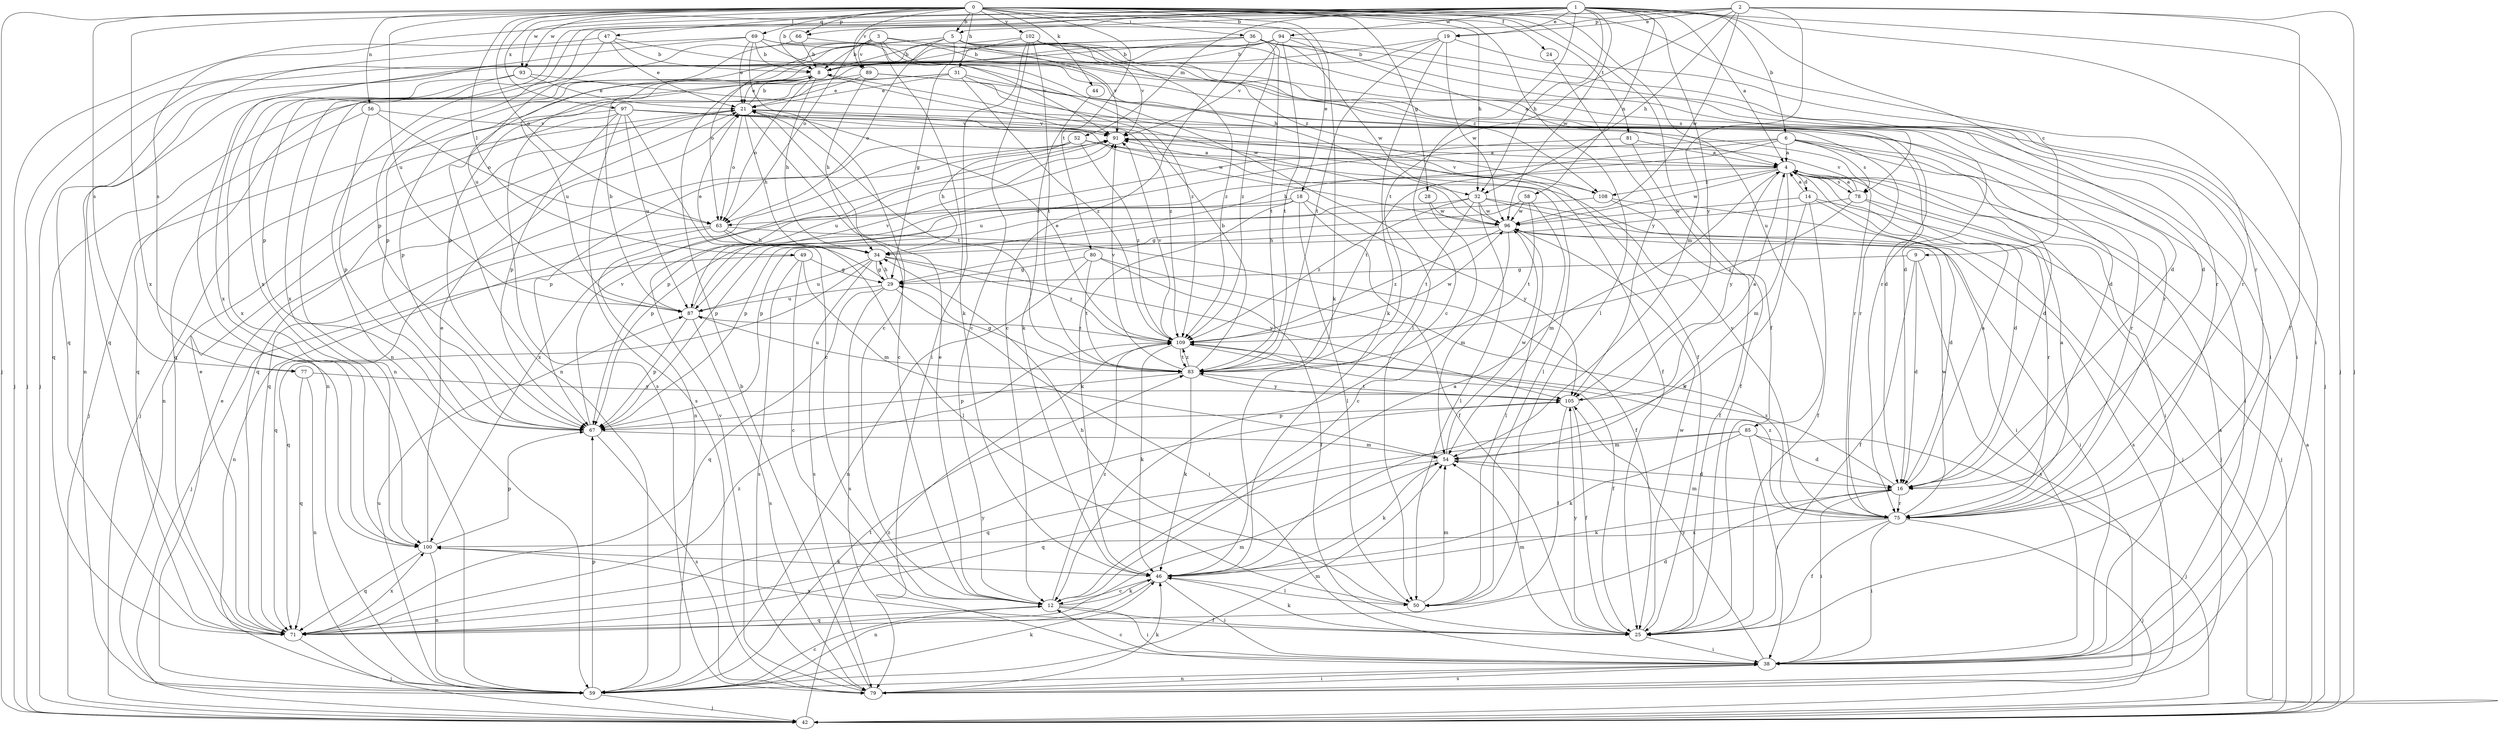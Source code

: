 strict digraph  {
0;
1;
2;
3;
4;
5;
6;
8;
9;
12;
14;
16;
18;
19;
21;
24;
25;
28;
29;
31;
32;
34;
36;
38;
42;
44;
46;
47;
49;
50;
52;
54;
56;
58;
59;
63;
66;
67;
69;
71;
75;
77;
78;
79;
80;
81;
83;
85;
87;
89;
91;
93;
94;
96;
97;
100;
102;
105;
108;
109;
0 -> 5  [label=b];
0 -> 18  [label=e];
0 -> 24  [label=f];
0 -> 25  [label=f];
0 -> 28  [label=g];
0 -> 31  [label=h];
0 -> 32  [label=h];
0 -> 36  [label=i];
0 -> 42  [label=j];
0 -> 44  [label=k];
0 -> 46  [label=k];
0 -> 47  [label=l];
0 -> 49  [label=l];
0 -> 50  [label=l];
0 -> 56  [label=n];
0 -> 63  [label=o];
0 -> 66  [label=p];
0 -> 69  [label=q];
0 -> 75  [label=r];
0 -> 77  [label=s];
0 -> 80  [label=t];
0 -> 81  [label=t];
0 -> 85  [label=u];
0 -> 87  [label=u];
0 -> 89  [label=v];
0 -> 93  [label=w];
0 -> 97  [label=x];
0 -> 100  [label=x];
0 -> 102  [label=y];
1 -> 4  [label=a];
1 -> 5  [label=b];
1 -> 6  [label=b];
1 -> 8  [label=b];
1 -> 9  [label=c];
1 -> 12  [label=c];
1 -> 19  [label=e];
1 -> 32  [label=h];
1 -> 38  [label=i];
1 -> 42  [label=j];
1 -> 52  [label=m];
1 -> 58  [label=n];
1 -> 59  [label=n];
1 -> 63  [label=o];
1 -> 77  [label=s];
1 -> 93  [label=w];
1 -> 94  [label=w];
1 -> 96  [label=w];
1 -> 100  [label=x];
1 -> 105  [label=y];
2 -> 19  [label=e];
2 -> 25  [label=f];
2 -> 32  [label=h];
2 -> 42  [label=j];
2 -> 54  [label=m];
2 -> 66  [label=p];
2 -> 67  [label=p];
2 -> 83  [label=t];
2 -> 96  [label=w];
3 -> 8  [label=b];
3 -> 32  [label=h];
3 -> 46  [label=k];
3 -> 63  [label=o];
3 -> 89  [label=v];
3 -> 91  [label=v];
3 -> 100  [label=x];
3 -> 108  [label=z];
4 -> 14  [label=d];
4 -> 16  [label=d];
4 -> 38  [label=i];
4 -> 54  [label=m];
4 -> 78  [label=s];
4 -> 96  [label=w];
4 -> 100  [label=x];
4 -> 105  [label=y];
4 -> 108  [label=z];
5 -> 8  [label=b];
5 -> 29  [label=g];
5 -> 59  [label=n];
5 -> 63  [label=o];
5 -> 71  [label=q];
5 -> 75  [label=r];
5 -> 78  [label=s];
5 -> 91  [label=v];
5 -> 108  [label=z];
6 -> 4  [label=a];
6 -> 16  [label=d];
6 -> 34  [label=h];
6 -> 38  [label=i];
6 -> 75  [label=r];
6 -> 78  [label=s];
6 -> 83  [label=t];
6 -> 87  [label=u];
8 -> 21  [label=e];
8 -> 34  [label=h];
8 -> 63  [label=o];
8 -> 67  [label=p];
8 -> 87  [label=u];
8 -> 109  [label=z];
9 -> 16  [label=d];
9 -> 25  [label=f];
9 -> 29  [label=g];
9 -> 79  [label=s];
12 -> 4  [label=a];
12 -> 21  [label=e];
12 -> 25  [label=f];
12 -> 38  [label=i];
12 -> 46  [label=k];
12 -> 71  [label=q];
12 -> 109  [label=z];
14 -> 4  [label=a];
14 -> 16  [label=d];
14 -> 25  [label=f];
14 -> 42  [label=j];
14 -> 46  [label=k];
14 -> 96  [label=w];
16 -> 4  [label=a];
16 -> 38  [label=i];
16 -> 46  [label=k];
16 -> 75  [label=r];
16 -> 109  [label=z];
18 -> 25  [label=f];
18 -> 46  [label=k];
18 -> 50  [label=l];
18 -> 63  [label=o];
18 -> 67  [label=p];
18 -> 105  [label=y];
19 -> 8  [label=b];
19 -> 42  [label=j];
19 -> 46  [label=k];
19 -> 67  [label=p];
19 -> 83  [label=t];
19 -> 96  [label=w];
21 -> 8  [label=b];
21 -> 12  [label=c];
21 -> 34  [label=h];
21 -> 42  [label=j];
21 -> 63  [label=o];
21 -> 71  [label=q];
21 -> 75  [label=r];
21 -> 83  [label=t];
21 -> 91  [label=v];
24 -> 105  [label=y];
25 -> 38  [label=i];
25 -> 46  [label=k];
25 -> 54  [label=m];
25 -> 96  [label=w];
25 -> 100  [label=x];
25 -> 105  [label=y];
28 -> 12  [label=c];
28 -> 96  [label=w];
29 -> 21  [label=e];
29 -> 34  [label=h];
29 -> 38  [label=i];
29 -> 71  [label=q];
29 -> 79  [label=s];
29 -> 87  [label=u];
31 -> 16  [label=d];
31 -> 21  [label=e];
31 -> 71  [label=q];
31 -> 79  [label=s];
31 -> 96  [label=w];
31 -> 109  [label=z];
32 -> 42  [label=j];
32 -> 50  [label=l];
32 -> 67  [label=p];
32 -> 79  [label=s];
32 -> 83  [label=t];
32 -> 96  [label=w];
32 -> 109  [label=z];
34 -> 29  [label=g];
34 -> 71  [label=q];
34 -> 79  [label=s];
34 -> 87  [label=u];
34 -> 105  [label=y];
34 -> 109  [label=z];
36 -> 8  [label=b];
36 -> 12  [label=c];
36 -> 16  [label=d];
36 -> 59  [label=n];
36 -> 71  [label=q];
36 -> 75  [label=r];
36 -> 83  [label=t];
36 -> 96  [label=w];
36 -> 109  [label=z];
38 -> 12  [label=c];
38 -> 59  [label=n];
38 -> 79  [label=s];
38 -> 105  [label=y];
42 -> 4  [label=a];
42 -> 109  [label=z];
44 -> 46  [label=k];
46 -> 12  [label=c];
46 -> 38  [label=i];
46 -> 50  [label=l];
46 -> 59  [label=n];
47 -> 8  [label=b];
47 -> 21  [label=e];
47 -> 42  [label=j];
47 -> 87  [label=u];
47 -> 109  [label=z];
49 -> 12  [label=c];
49 -> 29  [label=g];
49 -> 42  [label=j];
49 -> 54  [label=m];
49 -> 79  [label=s];
50 -> 34  [label=h];
50 -> 54  [label=m];
52 -> 4  [label=a];
52 -> 34  [label=h];
52 -> 50  [label=l];
52 -> 59  [label=n];
52 -> 71  [label=q];
52 -> 109  [label=z];
54 -> 16  [label=d];
54 -> 46  [label=k];
54 -> 71  [label=q];
54 -> 96  [label=w];
56 -> 63  [label=o];
56 -> 67  [label=p];
56 -> 71  [label=q];
56 -> 91  [label=v];
58 -> 29  [label=g];
58 -> 54  [label=m];
58 -> 83  [label=t];
58 -> 96  [label=w];
59 -> 12  [label=c];
59 -> 21  [label=e];
59 -> 42  [label=j];
59 -> 46  [label=k];
59 -> 54  [label=m];
59 -> 67  [label=p];
59 -> 83  [label=t];
59 -> 87  [label=u];
63 -> 25  [label=f];
63 -> 34  [label=h];
63 -> 50  [label=l];
63 -> 59  [label=n];
63 -> 71  [label=q];
66 -> 8  [label=b];
66 -> 38  [label=i];
66 -> 67  [label=p];
67 -> 54  [label=m];
67 -> 79  [label=s];
67 -> 91  [label=v];
69 -> 8  [label=b];
69 -> 12  [label=c];
69 -> 16  [label=d];
69 -> 21  [label=e];
69 -> 42  [label=j];
69 -> 50  [label=l];
69 -> 75  [label=r];
69 -> 100  [label=x];
71 -> 16  [label=d];
71 -> 21  [label=e];
71 -> 42  [label=j];
71 -> 54  [label=m];
71 -> 100  [label=x];
71 -> 105  [label=y];
71 -> 109  [label=z];
75 -> 4  [label=a];
75 -> 25  [label=f];
75 -> 38  [label=i];
75 -> 42  [label=j];
75 -> 54  [label=m];
75 -> 91  [label=v];
75 -> 96  [label=w];
75 -> 100  [label=x];
75 -> 109  [label=z];
77 -> 59  [label=n];
77 -> 71  [label=q];
77 -> 105  [label=y];
78 -> 4  [label=a];
78 -> 42  [label=j];
78 -> 67  [label=p];
78 -> 75  [label=r];
78 -> 91  [label=v];
78 -> 109  [label=z];
79 -> 4  [label=a];
79 -> 8  [label=b];
79 -> 38  [label=i];
79 -> 46  [label=k];
79 -> 91  [label=v];
80 -> 25  [label=f];
80 -> 29  [label=g];
80 -> 59  [label=n];
80 -> 75  [label=r];
80 -> 83  [label=t];
81 -> 4  [label=a];
81 -> 25  [label=f];
81 -> 67  [label=p];
83 -> 8  [label=b];
83 -> 29  [label=g];
83 -> 46  [label=k];
83 -> 67  [label=p];
83 -> 87  [label=u];
83 -> 91  [label=v];
83 -> 105  [label=y];
83 -> 109  [label=z];
85 -> 16  [label=d];
85 -> 38  [label=i];
85 -> 42  [label=j];
85 -> 46  [label=k];
85 -> 54  [label=m];
85 -> 71  [label=q];
87 -> 8  [label=b];
87 -> 67  [label=p];
87 -> 79  [label=s];
87 -> 91  [label=v];
87 -> 109  [label=z];
89 -> 16  [label=d];
89 -> 21  [label=e];
89 -> 25  [label=f];
89 -> 34  [label=h];
89 -> 71  [label=q];
91 -> 4  [label=a];
91 -> 67  [label=p];
91 -> 87  [label=u];
93 -> 21  [label=e];
93 -> 59  [label=n];
93 -> 75  [label=r];
93 -> 100  [label=x];
94 -> 4  [label=a];
94 -> 8  [label=b];
94 -> 38  [label=i];
94 -> 59  [label=n];
94 -> 67  [label=p];
94 -> 83  [label=t];
94 -> 91  [label=v];
96 -> 34  [label=h];
96 -> 38  [label=i];
96 -> 50  [label=l];
96 -> 54  [label=m];
96 -> 109  [label=z];
97 -> 12  [label=c];
97 -> 25  [label=f];
97 -> 42  [label=j];
97 -> 59  [label=n];
97 -> 67  [label=p];
97 -> 75  [label=r];
97 -> 79  [label=s];
97 -> 87  [label=u];
97 -> 91  [label=v];
97 -> 96  [label=w];
100 -> 21  [label=e];
100 -> 46  [label=k];
100 -> 59  [label=n];
100 -> 67  [label=p];
100 -> 71  [label=q];
102 -> 8  [label=b];
102 -> 12  [label=c];
102 -> 16  [label=d];
102 -> 38  [label=i];
102 -> 42  [label=j];
102 -> 83  [label=t];
102 -> 91  [label=v];
102 -> 109  [label=z];
105 -> 4  [label=a];
105 -> 25  [label=f];
105 -> 50  [label=l];
105 -> 67  [label=p];
105 -> 83  [label=t];
108 -> 25  [label=f];
108 -> 38  [label=i];
108 -> 67  [label=p];
108 -> 91  [label=v];
109 -> 21  [label=e];
109 -> 25  [label=f];
109 -> 46  [label=k];
109 -> 83  [label=t];
109 -> 91  [label=v];
109 -> 96  [label=w];
}
